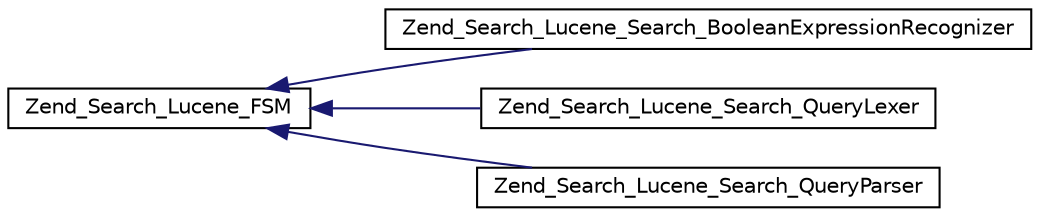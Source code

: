 digraph G
{
  edge [fontname="Helvetica",fontsize="10",labelfontname="Helvetica",labelfontsize="10"];
  node [fontname="Helvetica",fontsize="10",shape=record];
  rankdir="LR";
  Node1 [label="Zend_Search_Lucene_FSM",height=0.2,width=0.4,color="black", fillcolor="white", style="filled",URL="$class_zend___search___lucene___f_s_m.html"];
  Node1 -> Node2 [dir="back",color="midnightblue",fontsize="10",style="solid",fontname="Helvetica"];
  Node2 [label="Zend_Search_Lucene_Search_BooleanExpressionRecognizer",height=0.2,width=0.4,color="black", fillcolor="white", style="filled",URL="$class_zend___search___lucene___search___boolean_expression_recognizer.html"];
  Node1 -> Node3 [dir="back",color="midnightblue",fontsize="10",style="solid",fontname="Helvetica"];
  Node3 [label="Zend_Search_Lucene_Search_QueryLexer",height=0.2,width=0.4,color="black", fillcolor="white", style="filled",URL="$class_zend___search___lucene___search___query_lexer.html"];
  Node1 -> Node4 [dir="back",color="midnightblue",fontsize="10",style="solid",fontname="Helvetica"];
  Node4 [label="Zend_Search_Lucene_Search_QueryParser",height=0.2,width=0.4,color="black", fillcolor="white", style="filled",URL="$class_zend___search___lucene___search___query_parser.html"];
}
